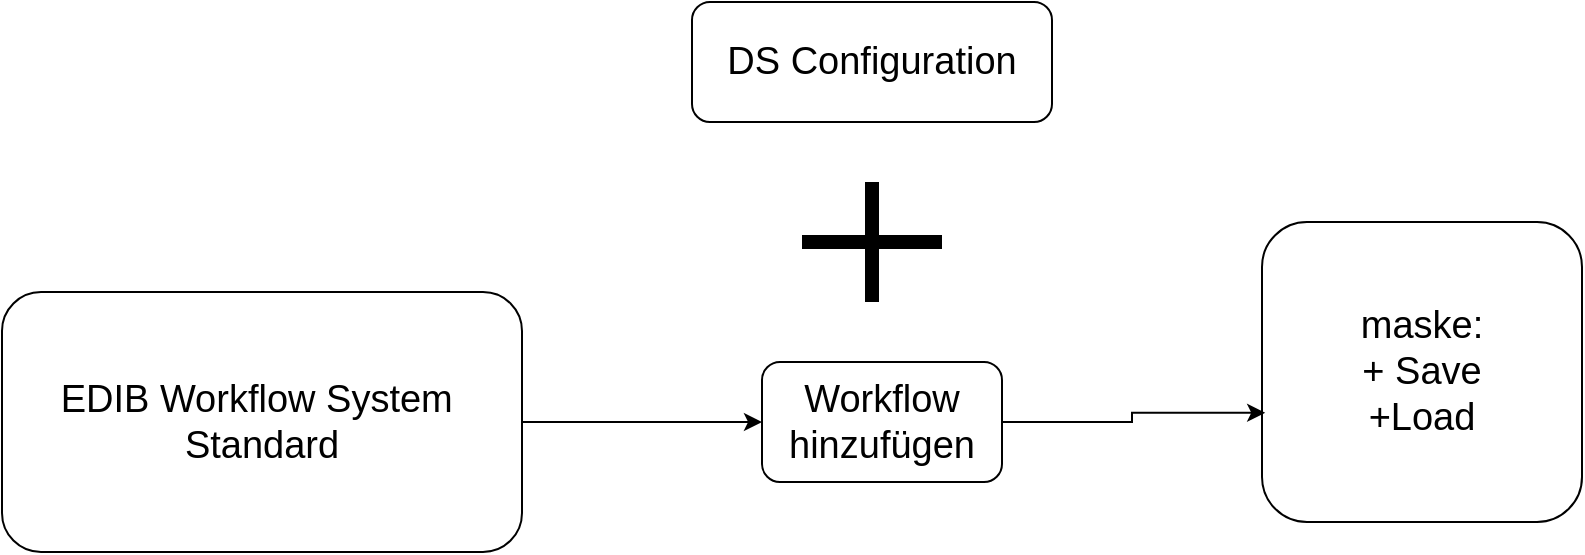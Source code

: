<mxfile version="13.9.9" type="github">
  <diagram id="RTxzsfb38XMDdH33E54I" name="Page-1">
    <mxGraphModel dx="2249" dy="800" grid="1" gridSize="10" guides="1" tooltips="1" connect="1" arrows="1" fold="1" page="1" pageScale="1" pageWidth="827" pageHeight="1169" math="0" shadow="0">
      <root>
        <mxCell id="0" />
        <mxCell id="1" parent="0" />
        <mxCell id="4_99zT2MEp11uvjItWfj-1" value="maske:&lt;br style=&quot;font-size: 19px;&quot;&gt;+ Save&lt;br style=&quot;font-size: 19px;&quot;&gt;+Load" style="rounded=1;whiteSpace=wrap;html=1;fontSize=19;" vertex="1" parent="1">
          <mxGeometry x="540" y="350" width="160" height="150" as="geometry" />
        </mxCell>
        <mxCell id="4_99zT2MEp11uvjItWfj-2" value="DS Configuration" style="rounded=1;whiteSpace=wrap;html=1;fontSize=19;" vertex="1" parent="1">
          <mxGeometry x="255" y="240" width="180" height="60" as="geometry" />
        </mxCell>
        <mxCell id="4_99zT2MEp11uvjItWfj-3" value="" style="shape=cross;whiteSpace=wrap;html=1;fontSize=19;size=0;strokeWidth=7;" vertex="1" parent="1">
          <mxGeometry x="310" y="330" width="70" height="60" as="geometry" />
        </mxCell>
        <mxCell id="4_99zT2MEp11uvjItWfj-7" style="edgeStyle=orthogonalEdgeStyle;rounded=0;orthogonalLoop=1;jettySize=auto;html=1;entryX=0.01;entryY=0.636;entryDx=0;entryDy=0;entryPerimeter=0;fontSize=19;" edge="1" parent="1" source="4_99zT2MEp11uvjItWfj-4" target="4_99zT2MEp11uvjItWfj-1">
          <mxGeometry relative="1" as="geometry" />
        </mxCell>
        <mxCell id="4_99zT2MEp11uvjItWfj-4" value="Workflow hinzufügen" style="rounded=1;whiteSpace=wrap;html=1;fontSize=19;" vertex="1" parent="1">
          <mxGeometry x="290" y="420" width="120" height="60" as="geometry" />
        </mxCell>
        <mxCell id="4_99zT2MEp11uvjItWfj-6" style="edgeStyle=orthogonalEdgeStyle;rounded=0;orthogonalLoop=1;jettySize=auto;html=1;fontSize=19;" edge="1" parent="1" source="4_99zT2MEp11uvjItWfj-5" target="4_99zT2MEp11uvjItWfj-4">
          <mxGeometry relative="1" as="geometry" />
        </mxCell>
        <mxCell id="4_99zT2MEp11uvjItWfj-5" value="EDIB Workflow System&amp;nbsp;&lt;br style=&quot;font-size: 19px;&quot;&gt;Standard" style="rounded=1;whiteSpace=wrap;html=1;fontSize=19;" vertex="1" parent="1">
          <mxGeometry x="-90" y="385" width="260" height="130" as="geometry" />
        </mxCell>
      </root>
    </mxGraphModel>
  </diagram>
</mxfile>
